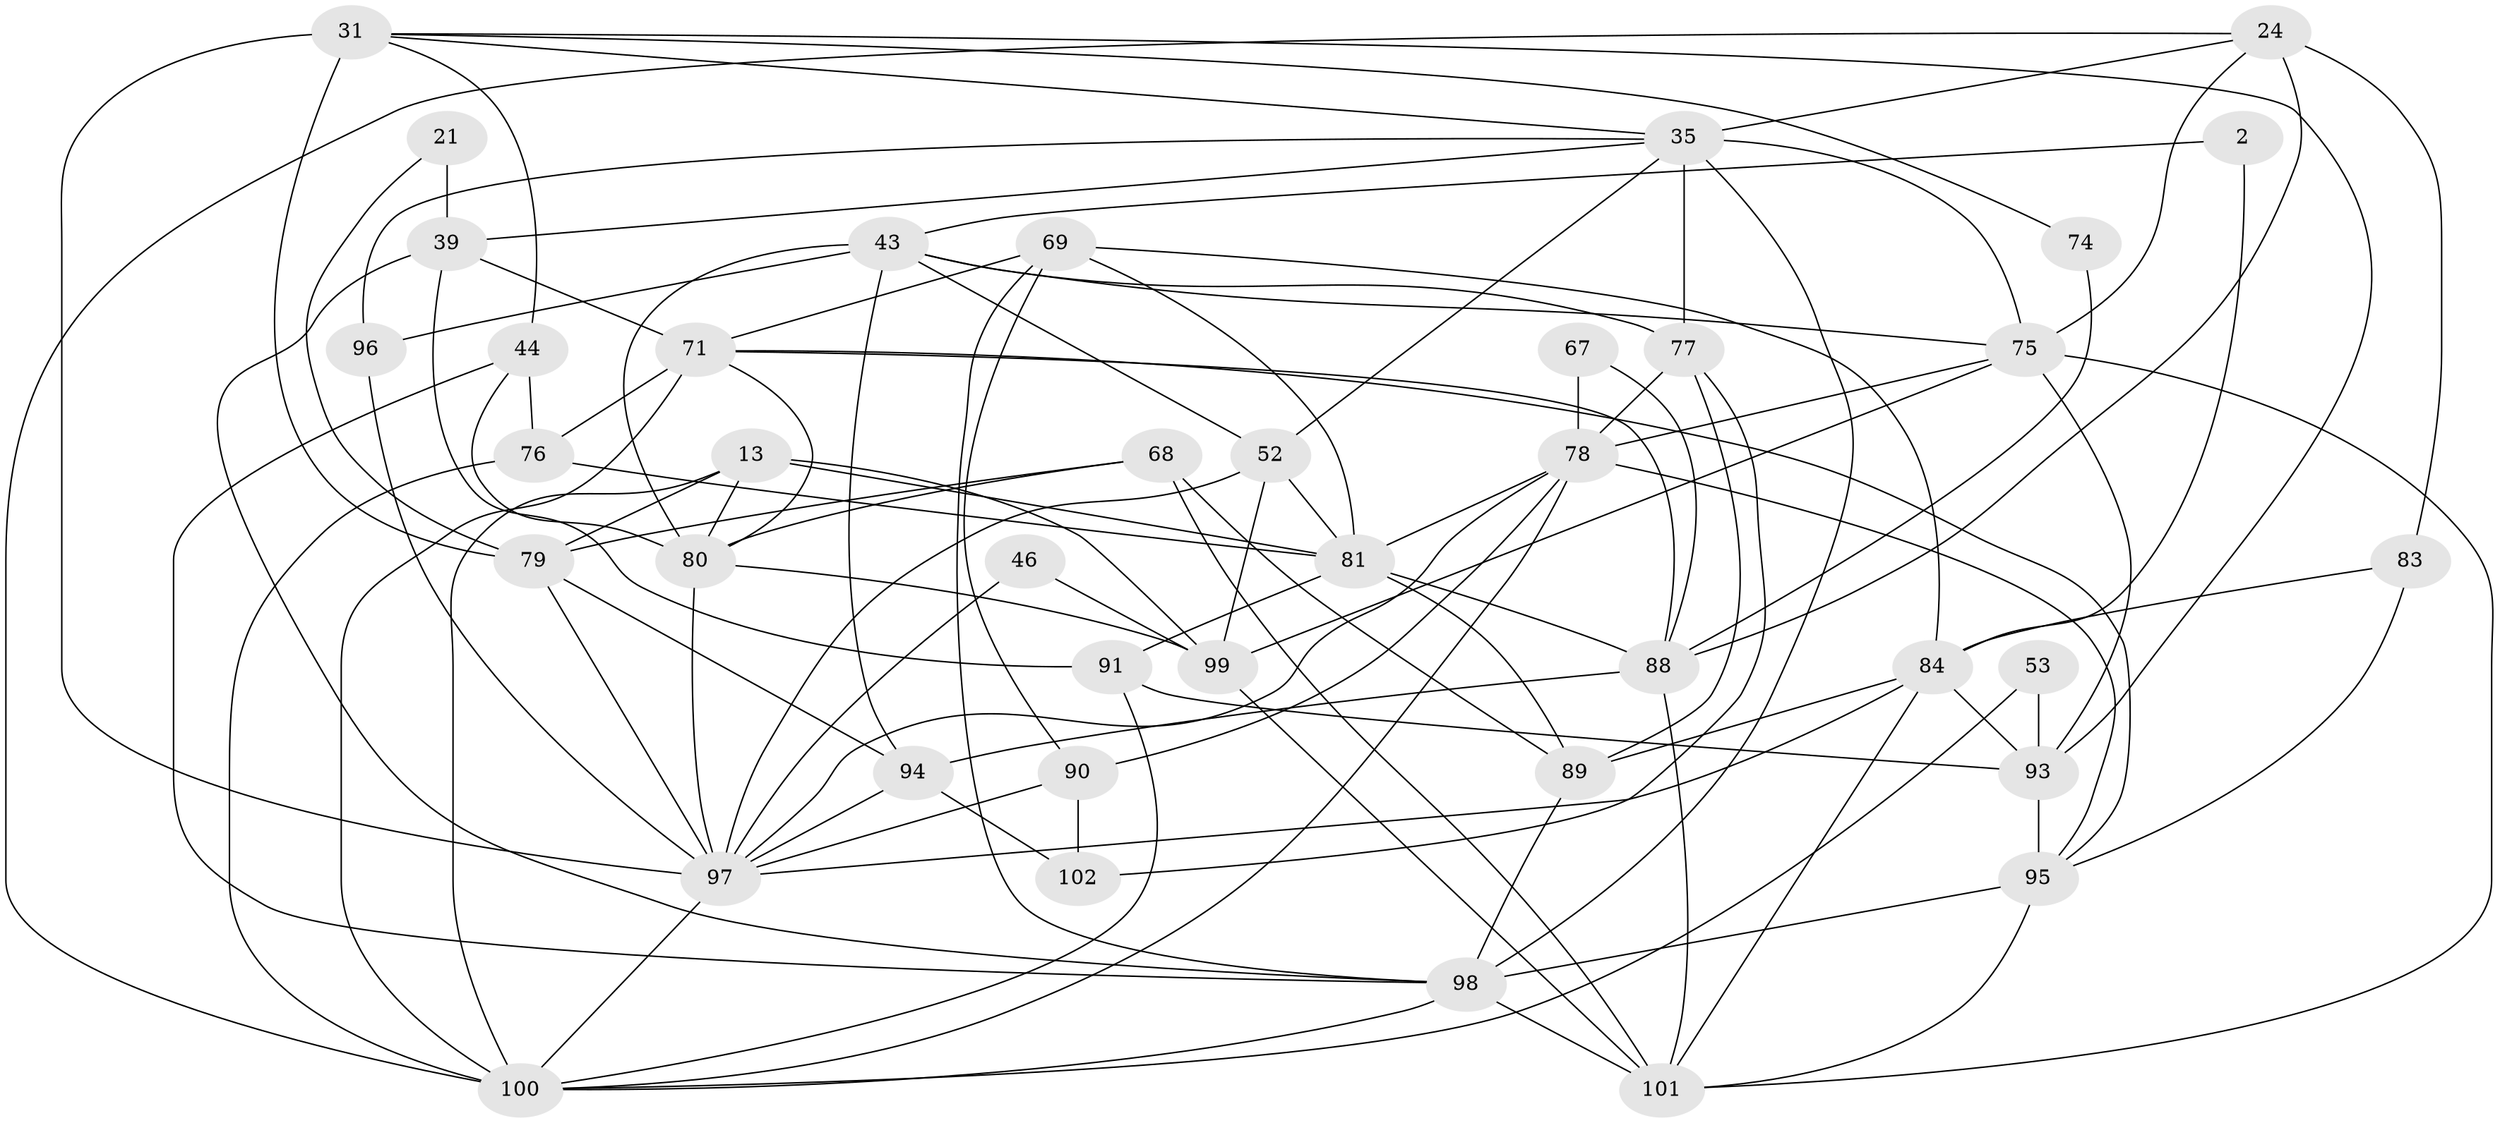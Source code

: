 // original degree distribution, {3: 0.28431372549019607, 2: 0.13725490196078433, 4: 0.20588235294117646, 5: 0.23529411764705882, 6: 0.10784313725490197, 8: 0.0196078431372549, 7: 0.00980392156862745}
// Generated by graph-tools (version 1.1) at 2025/52/03/04/25 21:52:22]
// undirected, 40 vertices, 106 edges
graph export_dot {
graph [start="1"]
  node [color=gray90,style=filled];
  2;
  13 [super="+11"];
  21;
  24;
  31;
  35 [super="+20+22"];
  39 [super="+6"];
  43 [super="+34"];
  44;
  46;
  52;
  53;
  67;
  68 [super="+64"];
  69 [super="+54"];
  71 [super="+70+12"];
  74;
  75 [super="+40+65"];
  76;
  77 [super="+10"];
  78 [super="+51"];
  79 [super="+63"];
  80 [super="+26+47"];
  81 [super="+14+49+56"];
  83 [super="+29"];
  84 [super="+61+72"];
  88 [super="+7+87"];
  89 [super="+57"];
  90 [super="+38"];
  91 [super="+32"];
  93 [super="+62+58+59"];
  94 [super="+60"];
  95 [super="+23+82"];
  96 [super="+9"];
  97 [super="+25+55+16"];
  98 [super="+66+50"];
  99 [super="+73"];
  100 [super="+92"];
  101 [super="+17+86"];
  102;
  2 -- 43;
  2 -- 84;
  13 -- 79;
  13 -- 80 [weight=2];
  13 -- 81;
  13 -- 100 [weight=2];
  13 -- 99;
  21 -- 39 [weight=2];
  21 -- 79;
  24 -- 35;
  24 -- 75;
  24 -- 83 [weight=2];
  24 -- 88;
  24 -- 100;
  31 -- 44;
  31 -- 74;
  31 -- 35;
  31 -- 97 [weight=3];
  31 -- 93;
  31 -- 79;
  35 -- 96;
  35 -- 52;
  35 -- 77 [weight=2];
  35 -- 39;
  35 -- 98;
  35 -- 75;
  39 -- 91;
  39 -- 98;
  39 -- 71 [weight=2];
  43 -- 94 [weight=2];
  43 -- 96;
  43 -- 80 [weight=3];
  43 -- 52;
  43 -- 77;
  43 -- 75 [weight=2];
  44 -- 76;
  44 -- 80;
  44 -- 98;
  46 -- 99;
  46 -- 97;
  52 -- 81;
  52 -- 97 [weight=2];
  52 -- 99;
  53 -- 93;
  53 -- 100;
  67 -- 88;
  67 -- 78;
  68 -- 89;
  68 -- 101 [weight=2];
  68 -- 80;
  68 -- 79;
  69 -- 81;
  69 -- 98;
  69 -- 84;
  69 -- 71;
  69 -- 90;
  71 -- 76 [weight=2];
  71 -- 80;
  71 -- 88;
  71 -- 100 [weight=2];
  71 -- 95;
  74 -- 88;
  75 -- 99;
  75 -- 101;
  75 -- 93;
  75 -- 78 [weight=2];
  76 -- 100;
  76 -- 81;
  77 -- 78 [weight=2];
  77 -- 102;
  77 -- 89 [weight=2];
  78 -- 97;
  78 -- 95;
  78 -- 100;
  78 -- 90;
  78 -- 81;
  79 -- 97;
  79 -- 94;
  80 -- 99;
  80 -- 97;
  81 -- 91;
  81 -- 88;
  81 -- 89;
  83 -- 84 [weight=3];
  83 -- 95;
  84 -- 97 [weight=3];
  84 -- 89 [weight=2];
  84 -- 101;
  84 -- 93 [weight=2];
  88 -- 94 [weight=2];
  88 -- 101;
  89 -- 98 [weight=3];
  90 -- 102 [weight=2];
  90 -- 97;
  91 -- 100;
  91 -- 93;
  93 -- 95 [weight=2];
  94 -- 102 [weight=2];
  94 -- 97;
  95 -- 101;
  95 -- 98;
  96 -- 97;
  97 -- 100;
  98 -- 100 [weight=2];
  98 -- 101 [weight=3];
  99 -- 101 [weight=2];
}
